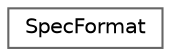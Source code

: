 digraph "Graphical Class Hierarchy"
{
 // INTERACTIVE_SVG=YES
 // LATEX_PDF_SIZE
  bgcolor="transparent";
  edge [fontname=Helvetica,fontsize=10,labelfontname=Helvetica,labelfontsize=10];
  node [fontname=Helvetica,fontsize=10,shape=box,height=0.2,width=0.4];
  rankdir="LR";
  Node0 [label="SpecFormat",height=0.2,width=0.4,color="grey40", fillcolor="white", style="filled",URL="$d5/dfd/struct_spec_format.html",tooltip=" "];
}
